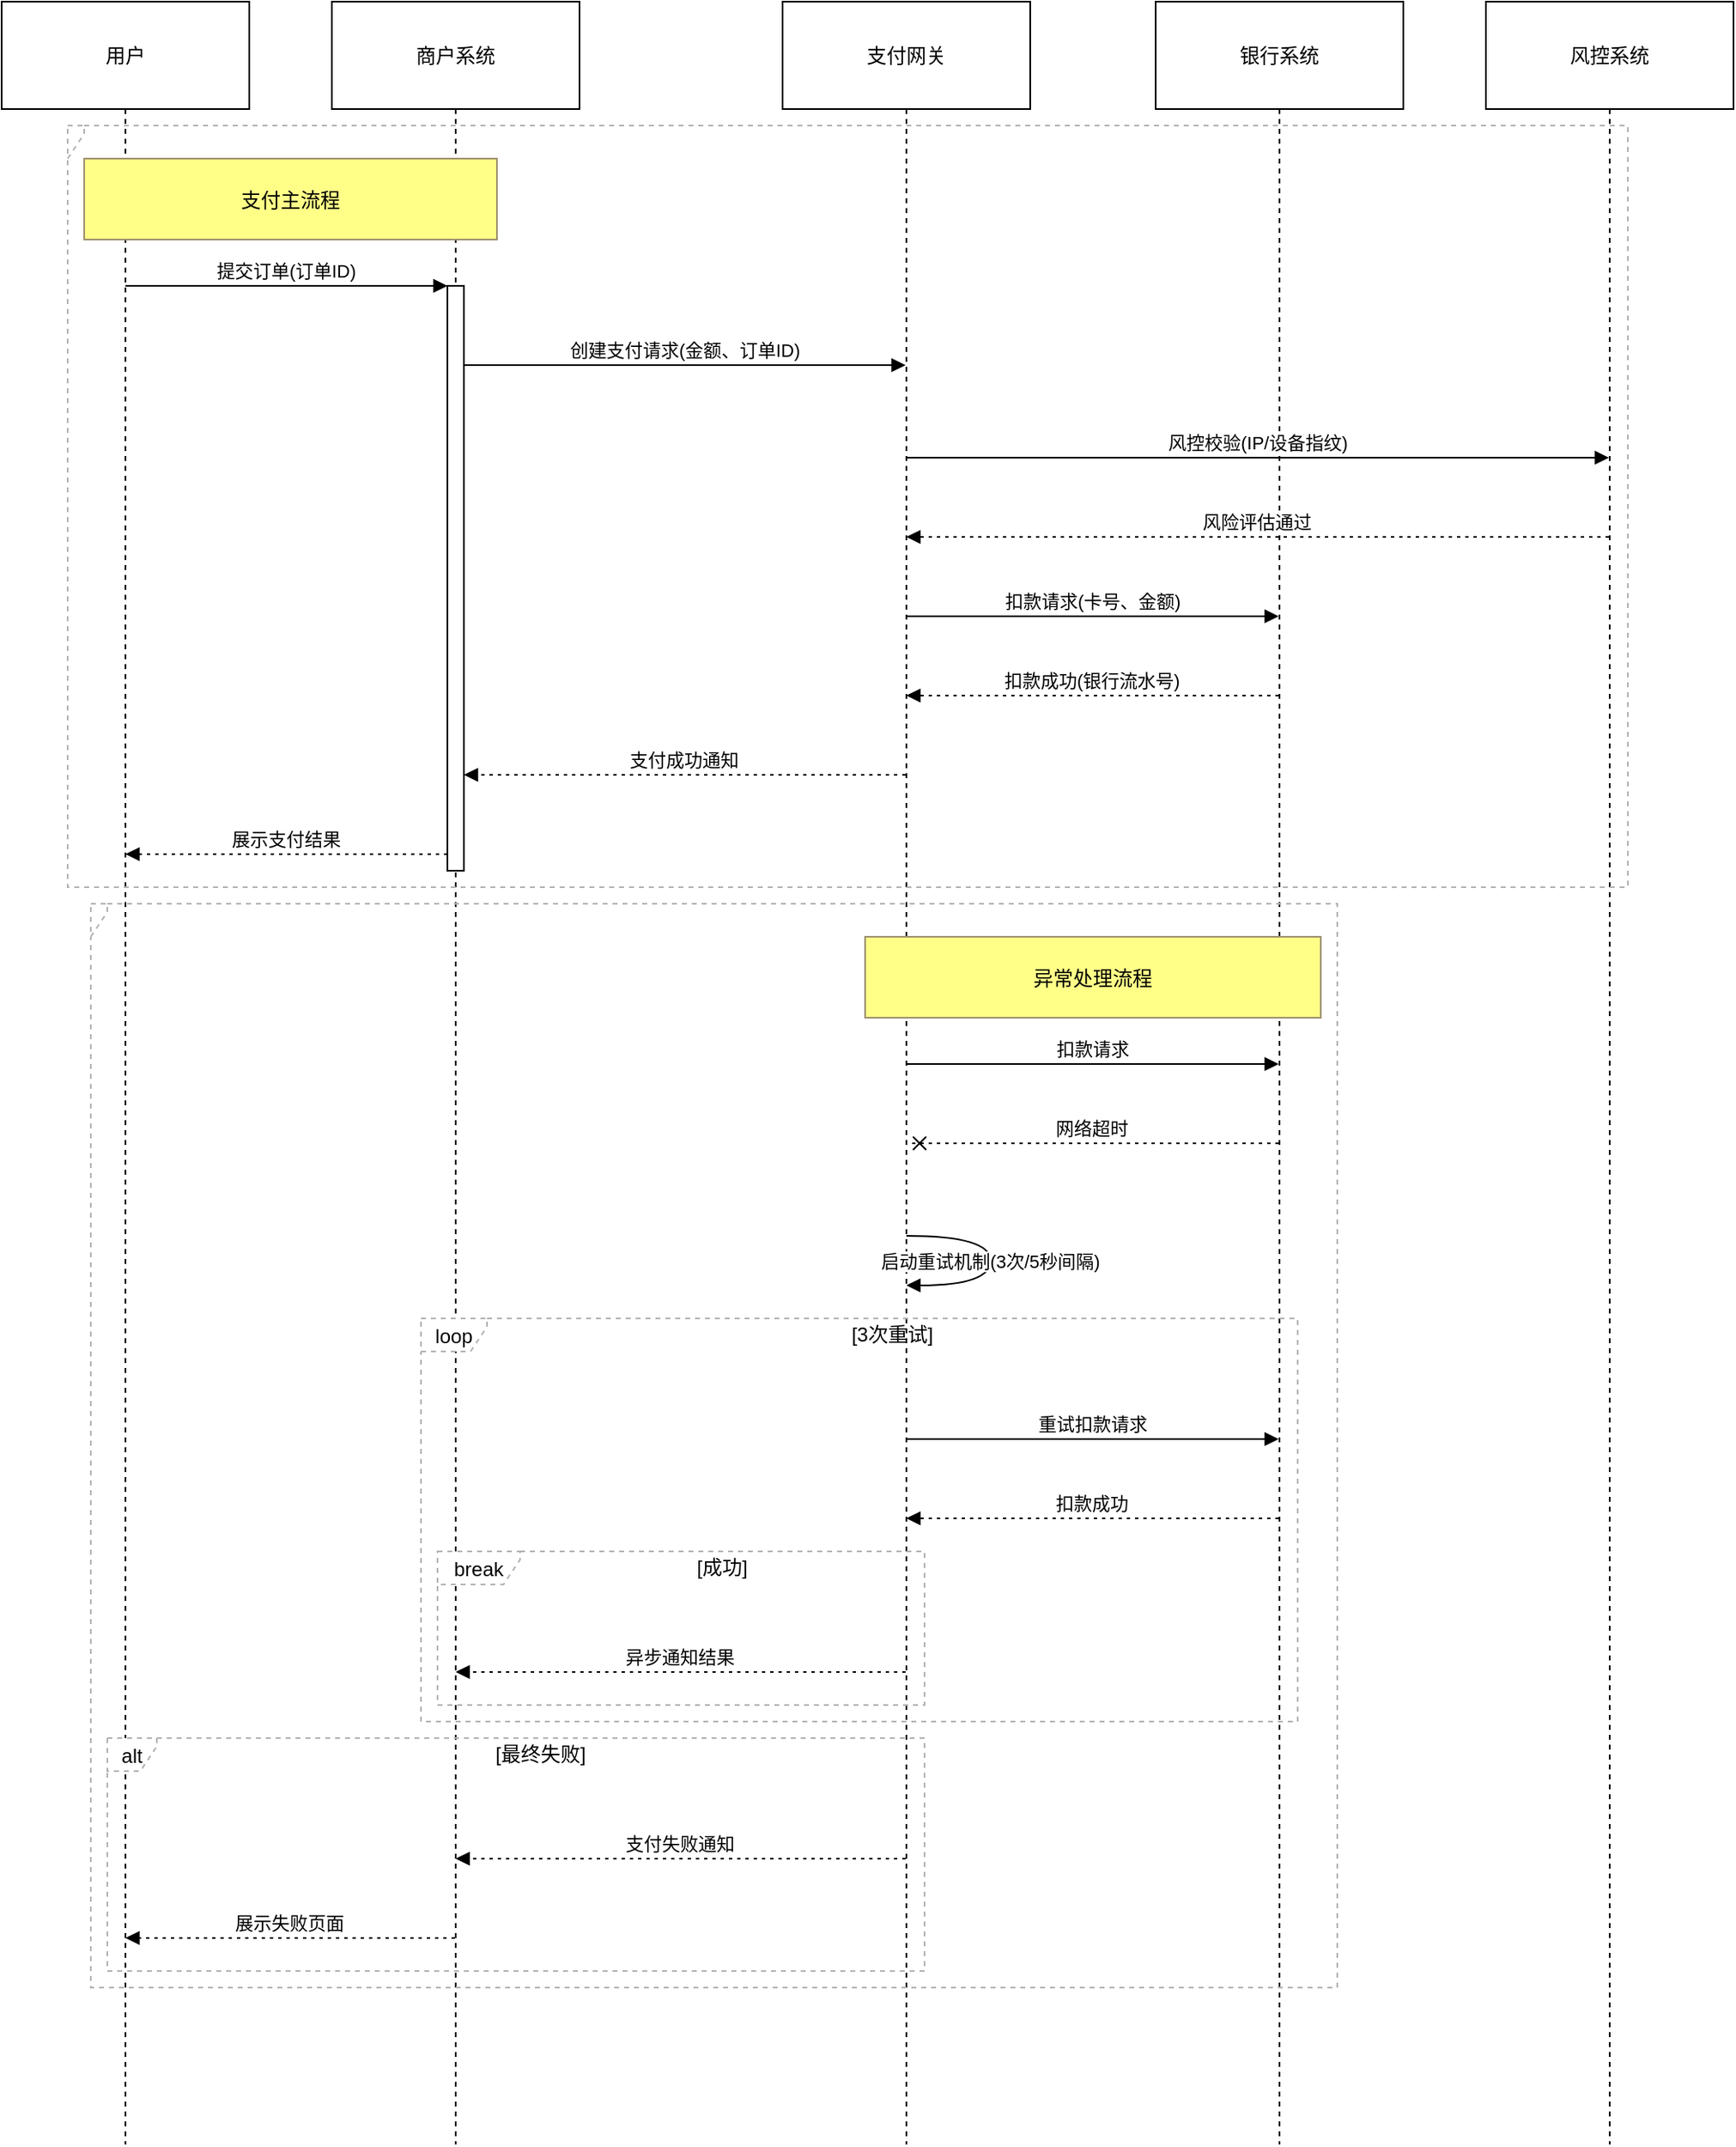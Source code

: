 <mxfile version="26.1.0">
  <diagram name="第 1 页" id="4_bbG6_4XegiYZ1PD1aw">
    <mxGraphModel dx="1306" dy="727" grid="1" gridSize="10" guides="1" tooltips="1" connect="1" arrows="1" fold="1" page="1" pageScale="1" pageWidth="827" pageHeight="1169" math="0" shadow="0">
      <root>
        <mxCell id="0" />
        <mxCell id="1" parent="0" />
        <mxCell id="2WKFSzGb17ybtDQSsWqb-11" value="用户" style="shape=umlLifeline;perimeter=lifelinePerimeter;whiteSpace=wrap;container=1;dropTarget=0;collapsible=0;recursiveResize=0;outlineConnect=0;portConstraint=eastwest;newEdgeStyle={&quot;edgeStyle&quot;:&quot;elbowEdgeStyle&quot;,&quot;elbow&quot;:&quot;vertical&quot;,&quot;curved&quot;:0,&quot;rounded&quot;:0};size=65;" parent="1" vertex="1">
          <mxGeometry x="290" y="280" width="150" height="1297" as="geometry" />
        </mxCell>
        <mxCell id="2WKFSzGb17ybtDQSsWqb-12" value="商户系统" style="shape=umlLifeline;perimeter=lifelinePerimeter;whiteSpace=wrap;container=1;dropTarget=0;collapsible=0;recursiveResize=0;outlineConnect=0;portConstraint=eastwest;newEdgeStyle={&quot;edgeStyle&quot;:&quot;elbowEdgeStyle&quot;,&quot;elbow&quot;:&quot;vertical&quot;,&quot;curved&quot;:0,&quot;rounded&quot;:0};size=65;" parent="1" vertex="1">
          <mxGeometry x="490" y="280" width="150" height="1297" as="geometry" />
        </mxCell>
        <mxCell id="2WKFSzGb17ybtDQSsWqb-13" value="" style="points=[];perimeter=orthogonalPerimeter;outlineConnect=0;targetShapes=umlLifeline;portConstraint=eastwest;newEdgeStyle={&quot;edgeStyle&quot;:&quot;elbowEdgeStyle&quot;,&quot;elbow&quot;:&quot;vertical&quot;,&quot;curved&quot;:0,&quot;rounded&quot;:0}" parent="2WKFSzGb17ybtDQSsWqb-12" vertex="1">
          <mxGeometry x="70" y="172" width="10" height="354" as="geometry" />
        </mxCell>
        <mxCell id="2WKFSzGb17ybtDQSsWqb-14" value="支付网关" style="shape=umlLifeline;perimeter=lifelinePerimeter;whiteSpace=wrap;container=1;dropTarget=0;collapsible=0;recursiveResize=0;outlineConnect=0;portConstraint=eastwest;newEdgeStyle={&quot;edgeStyle&quot;:&quot;elbowEdgeStyle&quot;,&quot;elbow&quot;:&quot;vertical&quot;,&quot;curved&quot;:0,&quot;rounded&quot;:0};size=65;" parent="1" vertex="1">
          <mxGeometry x="763" y="280" width="150" height="1297" as="geometry" />
        </mxCell>
        <mxCell id="2WKFSzGb17ybtDQSsWqb-15" value="银行系统" style="shape=umlLifeline;perimeter=lifelinePerimeter;whiteSpace=wrap;container=1;dropTarget=0;collapsible=0;recursiveResize=0;outlineConnect=0;portConstraint=eastwest;newEdgeStyle={&quot;edgeStyle&quot;:&quot;elbowEdgeStyle&quot;,&quot;elbow&quot;:&quot;vertical&quot;,&quot;curved&quot;:0,&quot;rounded&quot;:0};size=65;" parent="1" vertex="1">
          <mxGeometry x="989" y="280" width="150" height="1297" as="geometry" />
        </mxCell>
        <mxCell id="2WKFSzGb17ybtDQSsWqb-16" value="风控系统" style="shape=umlLifeline;perimeter=lifelinePerimeter;whiteSpace=wrap;container=1;dropTarget=0;collapsible=0;recursiveResize=0;outlineConnect=0;portConstraint=eastwest;newEdgeStyle={&quot;edgeStyle&quot;:&quot;elbowEdgeStyle&quot;,&quot;elbow&quot;:&quot;vertical&quot;,&quot;curved&quot;:0,&quot;rounded&quot;:0};size=65;" parent="1" vertex="1">
          <mxGeometry x="1189" y="280" width="150" height="1297" as="geometry" />
        </mxCell>
        <mxCell id="2WKFSzGb17ybtDQSsWqb-17" value="" style="shape=umlFrame;dashed=1;pointerEvents=0;dropTarget=0;strokeColor=#B3B3B3;height=20;width=0" parent="1" vertex="1">
          <mxGeometry x="330" y="355" width="945" height="461" as="geometry" />
        </mxCell>
        <mxCell id="2WKFSzGb17ybtDQSsWqb-18" value="" style="text;strokeColor=none;fillColor=none;align=center;verticalAlign=middle;whiteSpace=wrap;" parent="2WKFSzGb17ybtDQSsWqb-17" vertex="1">
          <mxGeometry width="945" height="20" as="geometry" />
        </mxCell>
        <mxCell id="2WKFSzGb17ybtDQSsWqb-19" value="break" style="shape=umlFrame;dashed=1;pointerEvents=0;dropTarget=0;strokeColor=#B3B3B3;height=20;width=50" parent="1" vertex="1">
          <mxGeometry x="554" y="1218" width="295" height="93" as="geometry" />
        </mxCell>
        <mxCell id="2WKFSzGb17ybtDQSsWqb-20" value="[成功]" style="text;strokeColor=none;fillColor=none;align=center;verticalAlign=middle;whiteSpace=wrap;" parent="2WKFSzGb17ybtDQSsWqb-19" vertex="1">
          <mxGeometry x="50" width="245" height="20" as="geometry" />
        </mxCell>
        <mxCell id="2WKFSzGb17ybtDQSsWqb-21" value="loop" style="shape=umlFrame;dashed=1;pointerEvents=0;dropTarget=0;strokeColor=#B3B3B3;height=20;width=40" parent="1" vertex="1">
          <mxGeometry x="544" y="1077" width="531" height="244" as="geometry" />
        </mxCell>
        <mxCell id="2WKFSzGb17ybtDQSsWqb-22" value="[3次重试]" style="text;strokeColor=none;fillColor=none;align=center;verticalAlign=middle;whiteSpace=wrap;" parent="2WKFSzGb17ybtDQSsWqb-21" vertex="1">
          <mxGeometry x="40" width="491" height="20" as="geometry" />
        </mxCell>
        <mxCell id="2WKFSzGb17ybtDQSsWqb-23" value="alt" style="shape=umlFrame;dashed=1;pointerEvents=0;dropTarget=0;strokeColor=#B3B3B3;height=20;width=30" parent="1" vertex="1">
          <mxGeometry x="354" y="1331" width="495" height="141" as="geometry" />
        </mxCell>
        <mxCell id="2WKFSzGb17ybtDQSsWqb-24" value="[最终失败]" style="text;strokeColor=none;fillColor=none;align=center;verticalAlign=middle;whiteSpace=wrap;" parent="2WKFSzGb17ybtDQSsWqb-23" vertex="1">
          <mxGeometry x="30" width="465" height="20" as="geometry" />
        </mxCell>
        <mxCell id="2WKFSzGb17ybtDQSsWqb-25" value="" style="shape=umlFrame;dashed=1;pointerEvents=0;dropTarget=0;strokeColor=#B3B3B3;height=20;width=0" parent="1" vertex="1">
          <mxGeometry x="344" y="826" width="755" height="656" as="geometry" />
        </mxCell>
        <mxCell id="2WKFSzGb17ybtDQSsWqb-26" value="" style="text;strokeColor=none;fillColor=none;align=center;verticalAlign=middle;whiteSpace=wrap;" parent="2WKFSzGb17ybtDQSsWqb-25" vertex="1">
          <mxGeometry width="755" height="20" as="geometry" />
        </mxCell>
        <mxCell id="2WKFSzGb17ybtDQSsWqb-27" value="提交订单(订单ID)" style="verticalAlign=bottom;edgeStyle=elbowEdgeStyle;elbow=vertical;curved=0;rounded=0;endArrow=block;" parent="1" source="2WKFSzGb17ybtDQSsWqb-11" target="2WKFSzGb17ybtDQSsWqb-13" edge="1">
          <mxGeometry relative="1" as="geometry">
            <Array as="points">
              <mxPoint x="474" y="452" />
            </Array>
          </mxGeometry>
        </mxCell>
        <mxCell id="2WKFSzGb17ybtDQSsWqb-28" value="创建支付请求(金额、订单ID)" style="verticalAlign=bottom;edgeStyle=elbowEdgeStyle;elbow=vertical;curved=0;rounded=0;endArrow=block;" parent="1" source="2WKFSzGb17ybtDQSsWqb-13" target="2WKFSzGb17ybtDQSsWqb-14" edge="1">
          <mxGeometry relative="1" as="geometry">
            <Array as="points">
              <mxPoint x="712" y="500" />
            </Array>
          </mxGeometry>
        </mxCell>
        <mxCell id="2WKFSzGb17ybtDQSsWqb-29" value="风控校验(IP/设备指纹)" style="verticalAlign=bottom;edgeStyle=elbowEdgeStyle;elbow=vertical;curved=0;rounded=0;endArrow=block;" parent="1" source="2WKFSzGb17ybtDQSsWqb-14" target="2WKFSzGb17ybtDQSsWqb-16" edge="1">
          <mxGeometry relative="1" as="geometry">
            <Array as="points">
              <mxPoint x="1060" y="556" />
            </Array>
          </mxGeometry>
        </mxCell>
        <mxCell id="2WKFSzGb17ybtDQSsWqb-30" value="风险评估通过" style="verticalAlign=bottom;edgeStyle=elbowEdgeStyle;elbow=vertical;curved=0;rounded=0;dashed=1;dashPattern=2 3;endArrow=block;" parent="1" source="2WKFSzGb17ybtDQSsWqb-16" target="2WKFSzGb17ybtDQSsWqb-14" edge="1">
          <mxGeometry relative="1" as="geometry">
            <Array as="points">
              <mxPoint x="1063" y="604" />
            </Array>
          </mxGeometry>
        </mxCell>
        <mxCell id="2WKFSzGb17ybtDQSsWqb-31" value="扣款请求(卡号、金额)" style="verticalAlign=bottom;edgeStyle=elbowEdgeStyle;elbow=vertical;curved=0;rounded=0;endArrow=block;" parent="1" source="2WKFSzGb17ybtDQSsWqb-14" target="2WKFSzGb17ybtDQSsWqb-15" edge="1">
          <mxGeometry relative="1" as="geometry">
            <Array as="points">
              <mxPoint x="960" y="652" />
            </Array>
          </mxGeometry>
        </mxCell>
        <mxCell id="2WKFSzGb17ybtDQSsWqb-32" value="扣款成功(银行流水号)" style="verticalAlign=bottom;edgeStyle=elbowEdgeStyle;elbow=vertical;curved=0;rounded=0;dashed=1;dashPattern=2 3;endArrow=block;" parent="1" source="2WKFSzGb17ybtDQSsWqb-15" target="2WKFSzGb17ybtDQSsWqb-14" edge="1">
          <mxGeometry relative="1" as="geometry">
            <Array as="points">
              <mxPoint x="963" y="700" />
            </Array>
          </mxGeometry>
        </mxCell>
        <mxCell id="2WKFSzGb17ybtDQSsWqb-33" value="支付成功通知" style="verticalAlign=bottom;edgeStyle=elbowEdgeStyle;elbow=vertical;curved=0;rounded=0;dashed=1;dashPattern=2 3;endArrow=block;" parent="1" source="2WKFSzGb17ybtDQSsWqb-14" target="2WKFSzGb17ybtDQSsWqb-13" edge="1">
          <mxGeometry relative="1" as="geometry">
            <Array as="points">
              <mxPoint x="715" y="748" />
            </Array>
          </mxGeometry>
        </mxCell>
        <mxCell id="2WKFSzGb17ybtDQSsWqb-34" value="展示支付结果" style="verticalAlign=bottom;edgeStyle=elbowEdgeStyle;elbow=vertical;curved=0;rounded=0;dashed=1;dashPattern=2 3;endArrow=block;" parent="1" source="2WKFSzGb17ybtDQSsWqb-13" target="2WKFSzGb17ybtDQSsWqb-11" edge="1">
          <mxGeometry relative="1" as="geometry">
            <Array as="points">
              <mxPoint x="475" y="796" />
            </Array>
          </mxGeometry>
        </mxCell>
        <mxCell id="2WKFSzGb17ybtDQSsWqb-35" value="扣款请求" style="verticalAlign=bottom;edgeStyle=elbowEdgeStyle;elbow=vertical;curved=0;rounded=0;endArrow=block;" parent="1" source="2WKFSzGb17ybtDQSsWqb-14" target="2WKFSzGb17ybtDQSsWqb-15" edge="1">
          <mxGeometry relative="1" as="geometry">
            <Array as="points">
              <mxPoint x="960" y="923" />
            </Array>
          </mxGeometry>
        </mxCell>
        <mxCell id="2WKFSzGb17ybtDQSsWqb-36" value="网络超时" style="verticalAlign=bottom;edgeStyle=elbowEdgeStyle;elbow=vertical;curved=0;rounded=0;endArrow=cross;dashed=1;dashPattern=2 3;" parent="1" source="2WKFSzGb17ybtDQSsWqb-15" target="2WKFSzGb17ybtDQSsWqb-14" edge="1">
          <mxGeometry relative="1" as="geometry">
            <Array as="points">
              <mxPoint x="963" y="971" />
            </Array>
          </mxGeometry>
        </mxCell>
        <mxCell id="2WKFSzGb17ybtDQSsWqb-37" value="启动重试机制(3次/5秒间隔)" style="curved=1;endArrow=block;rounded=0;" parent="1" source="2WKFSzGb17ybtDQSsWqb-14" target="2WKFSzGb17ybtDQSsWqb-14" edge="1">
          <mxGeometry relative="1" as="geometry">
            <Array as="points">
              <mxPoint x="889" y="1027" />
              <mxPoint x="889" y="1057" />
            </Array>
          </mxGeometry>
        </mxCell>
        <mxCell id="2WKFSzGb17ybtDQSsWqb-38" value="重试扣款请求" style="verticalAlign=bottom;edgeStyle=elbowEdgeStyle;elbow=vertical;curved=0;rounded=0;endArrow=block;" parent="1" source="2WKFSzGb17ybtDQSsWqb-14" target="2WKFSzGb17ybtDQSsWqb-15" edge="1">
          <mxGeometry relative="1" as="geometry">
            <Array as="points">
              <mxPoint x="960" y="1150" />
            </Array>
          </mxGeometry>
        </mxCell>
        <mxCell id="2WKFSzGb17ybtDQSsWqb-39" value="扣款成功" style="verticalAlign=bottom;edgeStyle=elbowEdgeStyle;elbow=vertical;curved=0;rounded=0;dashed=1;dashPattern=2 3;endArrow=block;" parent="1" source="2WKFSzGb17ybtDQSsWqb-15" target="2WKFSzGb17ybtDQSsWqb-14" edge="1">
          <mxGeometry relative="1" as="geometry">
            <Array as="points">
              <mxPoint x="963" y="1198" />
            </Array>
          </mxGeometry>
        </mxCell>
        <mxCell id="2WKFSzGb17ybtDQSsWqb-40" value="异步通知结果" style="verticalAlign=bottom;edgeStyle=elbowEdgeStyle;elbow=horizontal;curved=0;rounded=0;dashed=1;dashPattern=2 3;endArrow=block;" parent="1" source="2WKFSzGb17ybtDQSsWqb-14" target="2WKFSzGb17ybtDQSsWqb-12" edge="1">
          <mxGeometry relative="1" as="geometry">
            <Array as="points">
              <mxPoint x="713" y="1291" />
            </Array>
          </mxGeometry>
        </mxCell>
        <mxCell id="2WKFSzGb17ybtDQSsWqb-41" value="支付失败通知" style="verticalAlign=bottom;edgeStyle=elbowEdgeStyle;elbow=vertical;curved=0;rounded=0;dashed=1;dashPattern=2 3;endArrow=block;" parent="1" source="2WKFSzGb17ybtDQSsWqb-14" target="2WKFSzGb17ybtDQSsWqb-12" edge="1">
          <mxGeometry relative="1" as="geometry">
            <Array as="points">
              <mxPoint x="713" y="1404" />
            </Array>
          </mxGeometry>
        </mxCell>
        <mxCell id="2WKFSzGb17ybtDQSsWqb-42" value="展示失败页面" style="verticalAlign=bottom;edgeStyle=elbowEdgeStyle;elbow=vertical;curved=0;rounded=0;dashed=1;dashPattern=2 3;endArrow=block;" parent="1" source="2WKFSzGb17ybtDQSsWqb-12" target="2WKFSzGb17ybtDQSsWqb-11" edge="1">
          <mxGeometry relative="1" as="geometry">
            <Array as="points">
              <mxPoint x="477" y="1452" />
            </Array>
          </mxGeometry>
        </mxCell>
        <mxCell id="2WKFSzGb17ybtDQSsWqb-43" value="支付主流程" style="fillColor=#ffff88;strokeColor=#9E916F;" parent="1" vertex="1">
          <mxGeometry x="340" y="375" width="250" height="49" as="geometry" />
        </mxCell>
        <mxCell id="2WKFSzGb17ybtDQSsWqb-44" value="异常处理流程" style="fillColor=#ffff88;strokeColor=#9E916F;" parent="1" vertex="1">
          <mxGeometry x="813" y="846" width="276" height="49" as="geometry" />
        </mxCell>
      </root>
    </mxGraphModel>
  </diagram>
</mxfile>
